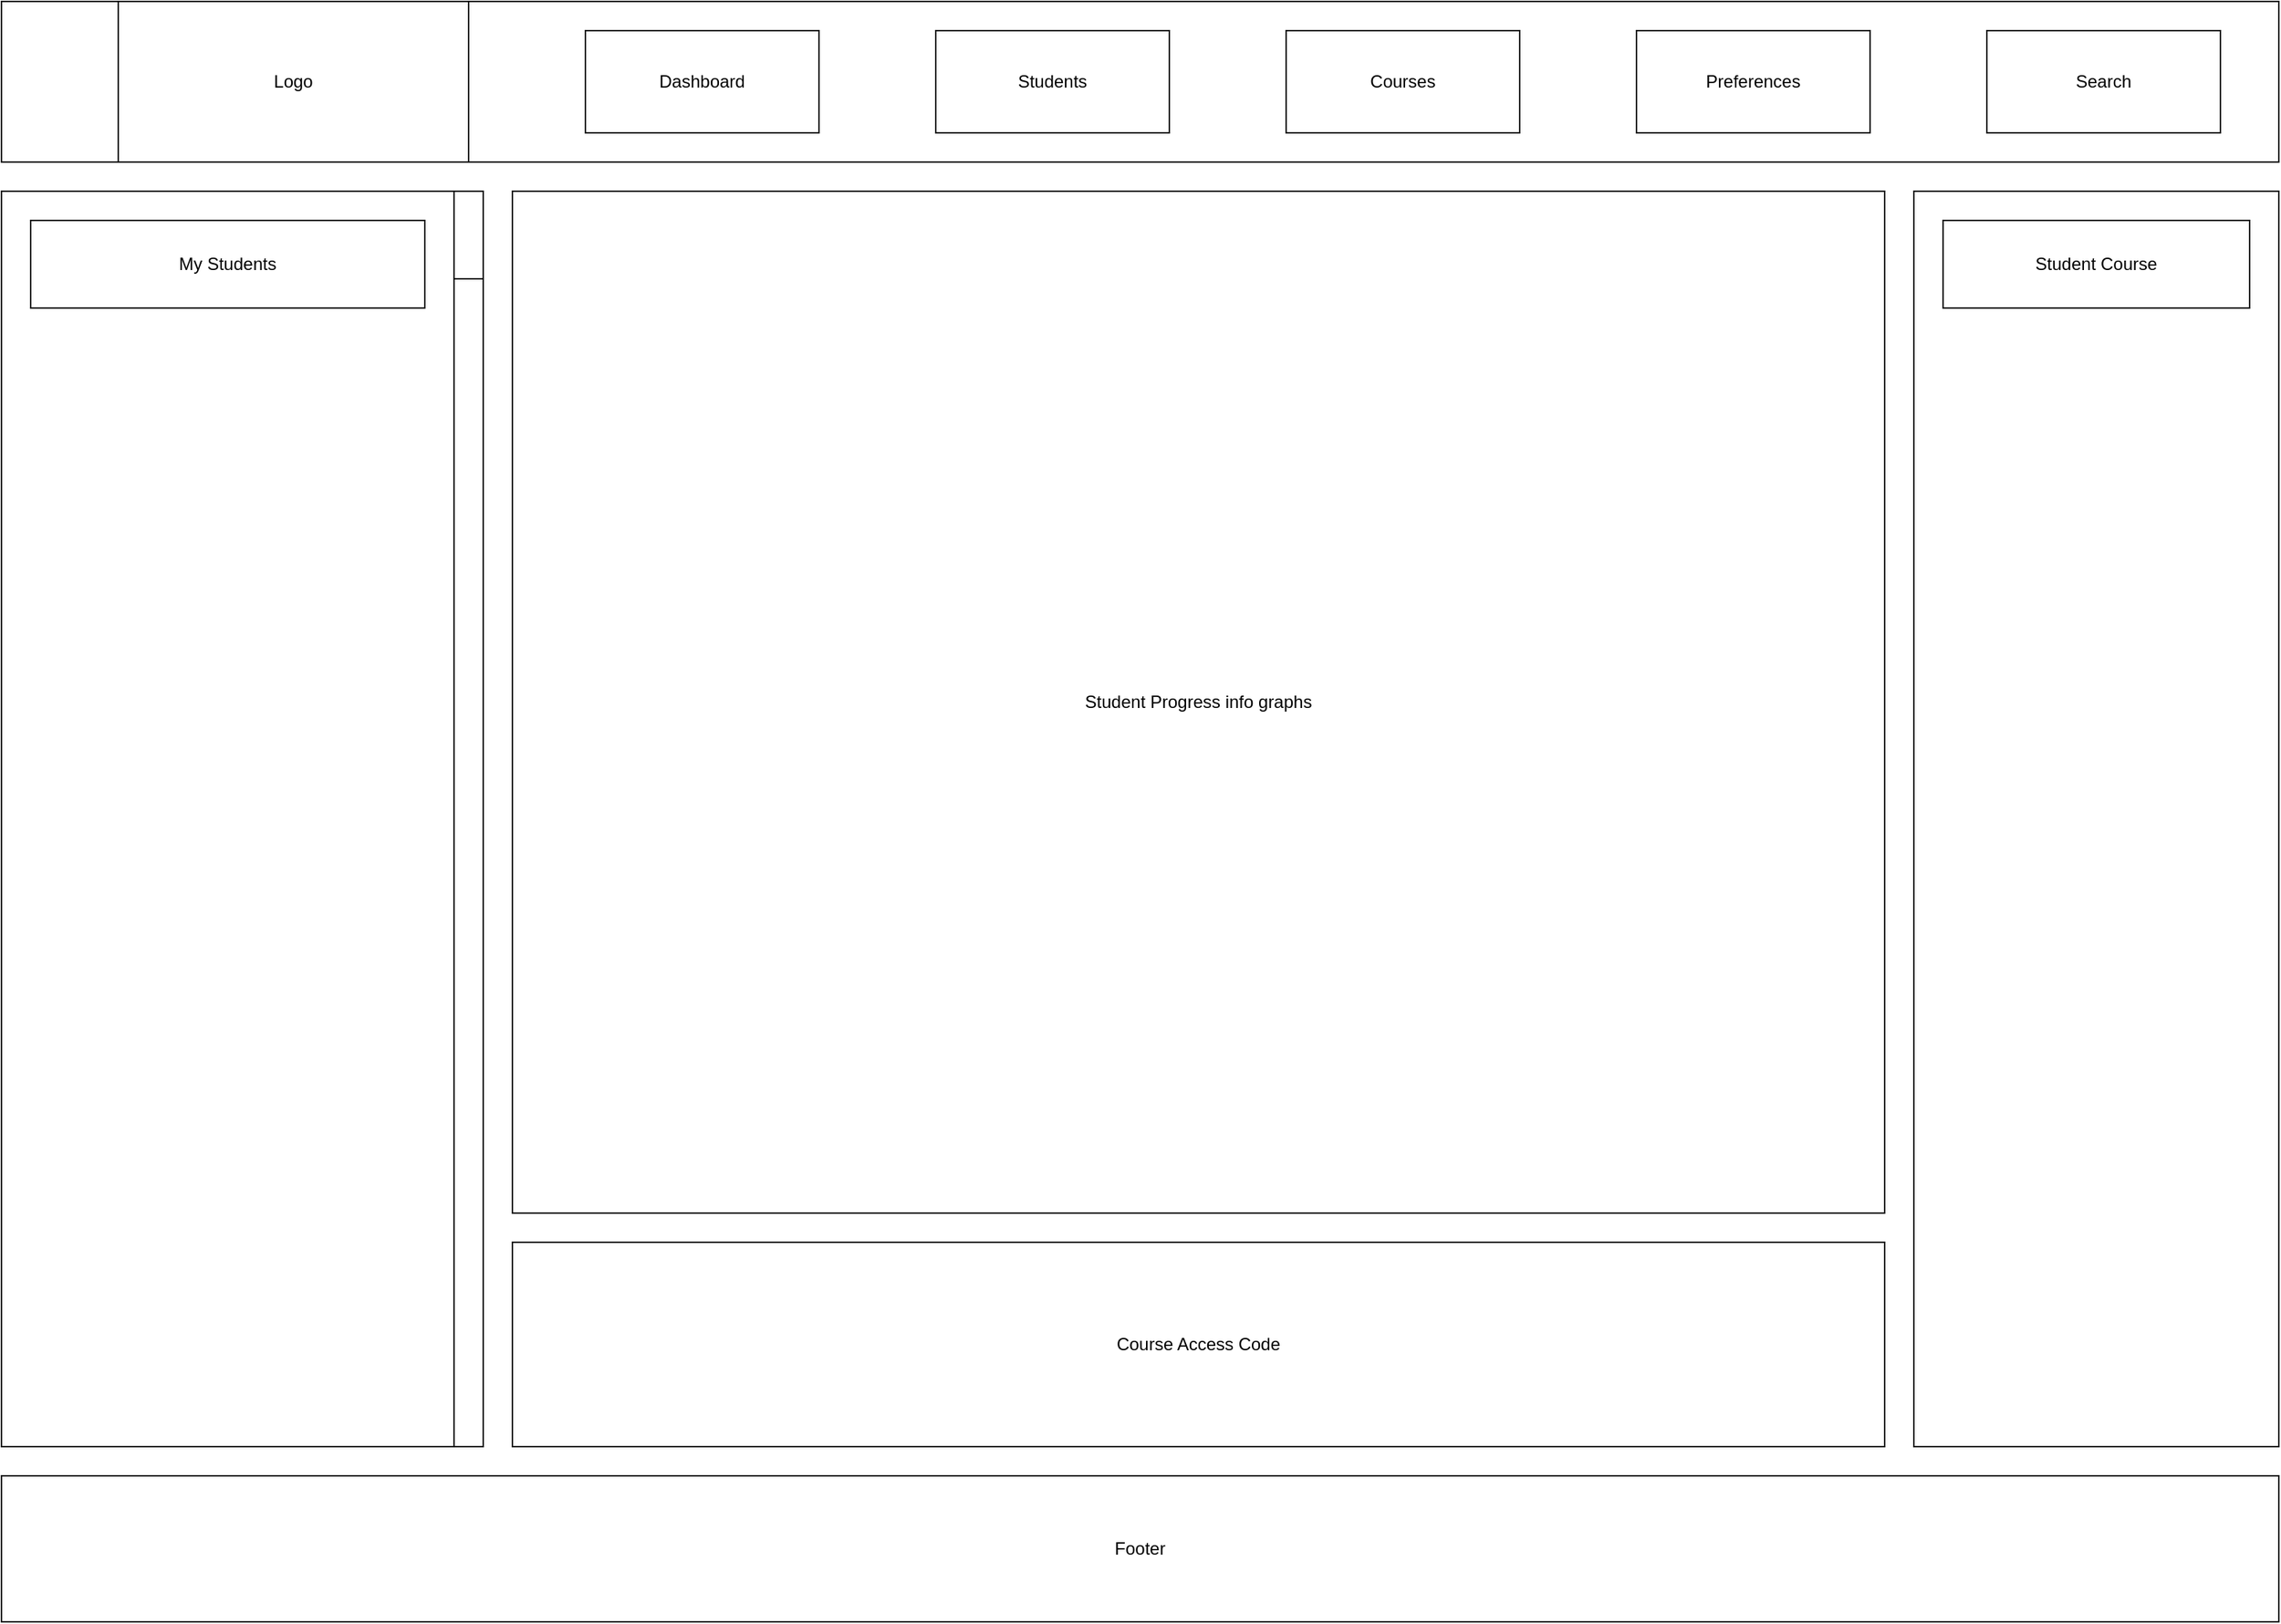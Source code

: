 <mxfile version="16.5.6" type="github">
  <diagram id="667e9k_SaELWsFKGwzjt" name="Page-1">
    <mxGraphModel dx="1720" dy="1116" grid="1" gridSize="10" guides="1" tooltips="1" connect="1" arrows="1" fold="1" page="1" pageScale="1" pageWidth="827" pageHeight="1169" math="0" shadow="0">
      <root>
        <mxCell id="0" />
        <mxCell id="1" parent="0" />
        <mxCell id="5dgpFQyMNd5qrhkOa5W_-2" value="" style="rounded=0;whiteSpace=wrap;html=1;" parent="1" vertex="1">
          <mxGeometry x="40" y="20" width="1560" height="110" as="geometry" />
        </mxCell>
        <mxCell id="5dgpFQyMNd5qrhkOa5W_-3" value="Logo" style="rounded=0;whiteSpace=wrap;html=1;" parent="1" vertex="1">
          <mxGeometry x="120" y="20" width="240" height="110" as="geometry" />
        </mxCell>
        <mxCell id="5dgpFQyMNd5qrhkOa5W_-4" value="Students" style="rounded=0;whiteSpace=wrap;html=1;" parent="1" vertex="1">
          <mxGeometry x="680" y="40" width="160" height="70" as="geometry" />
        </mxCell>
        <mxCell id="5dgpFQyMNd5qrhkOa5W_-5" value="Search" style="rounded=0;whiteSpace=wrap;html=1;" parent="1" vertex="1">
          <mxGeometry x="1400" y="40" width="160" height="70" as="geometry" />
        </mxCell>
        <mxCell id="5dgpFQyMNd5qrhkOa5W_-6" value="Preferences" style="rounded=0;whiteSpace=wrap;html=1;" parent="1" vertex="1">
          <mxGeometry x="1160" y="40" width="160" height="70" as="geometry" />
        </mxCell>
        <mxCell id="5dgpFQyMNd5qrhkOa5W_-7" value="Courses" style="rounded=0;whiteSpace=wrap;html=1;" parent="1" vertex="1">
          <mxGeometry x="920" y="40" width="160" height="70" as="geometry" />
        </mxCell>
        <mxCell id="5dgpFQyMNd5qrhkOa5W_-9" value="Footer" style="rounded=0;whiteSpace=wrap;html=1;" parent="1" vertex="1">
          <mxGeometry x="40" y="1030" width="1560" height="100" as="geometry" />
        </mxCell>
        <mxCell id="5dgpFQyMNd5qrhkOa5W_-30" value="Dashboard" style="rounded=0;whiteSpace=wrap;html=1;" parent="1" vertex="1">
          <mxGeometry x="440" y="40" width="160" height="70" as="geometry" />
        </mxCell>
        <mxCell id="5dgpFQyMNd5qrhkOa5W_-31" value="Student Progress info graphs" style="rounded=0;whiteSpace=wrap;html=1;" parent="1" vertex="1">
          <mxGeometry x="390" y="150" width="940" height="700" as="geometry" />
        </mxCell>
        <mxCell id="5dgpFQyMNd5qrhkOa5W_-32" value="" style="rounded=0;whiteSpace=wrap;html=1;" parent="1" vertex="1">
          <mxGeometry x="40" y="150" width="330" height="860" as="geometry" />
        </mxCell>
        <mxCell id="5dgpFQyMNd5qrhkOa5W_-33" value="Course Access Code" style="rounded=0;whiteSpace=wrap;html=1;" parent="1" vertex="1">
          <mxGeometry x="390" y="870" width="940" height="140" as="geometry" />
        </mxCell>
        <mxCell id="5dgpFQyMNd5qrhkOa5W_-34" value="" style="rounded=0;whiteSpace=wrap;html=1;" parent="1" vertex="1">
          <mxGeometry x="1350" y="150" width="250" height="860" as="geometry" />
        </mxCell>
        <mxCell id="5dgpFQyMNd5qrhkOa5W_-39" value="" style="rounded=0;whiteSpace=wrap;html=1;" parent="1" vertex="1">
          <mxGeometry x="350" y="150" width="20" height="860" as="geometry" />
        </mxCell>
        <mxCell id="5dgpFQyMNd5qrhkOa5W_-40" value="" style="rounded=0;whiteSpace=wrap;html=1;" parent="1" vertex="1">
          <mxGeometry x="350" y="150" width="20" height="60" as="geometry" />
        </mxCell>
        <mxCell id="5dgpFQyMNd5qrhkOa5W_-47" value="My Students" style="rounded=0;whiteSpace=wrap;html=1;" parent="1" vertex="1">
          <mxGeometry x="60" y="170" width="270" height="60" as="geometry" />
        </mxCell>
        <mxCell id="Y1prdV26iLyGLlld2Yeh-1" value="Student Course" style="rounded=0;whiteSpace=wrap;html=1;" vertex="1" parent="1">
          <mxGeometry x="1370" y="170" width="210" height="60" as="geometry" />
        </mxCell>
      </root>
    </mxGraphModel>
  </diagram>
</mxfile>

